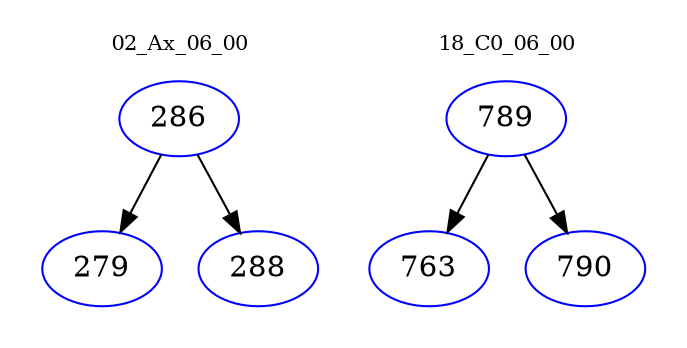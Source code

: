 digraph{
subgraph cluster_0 {
color = white
label = "02_Ax_06_00";
fontsize=10;
T0_286 [label="286", color="blue"]
T0_286 -> T0_279 [color="black"]
T0_279 [label="279", color="blue"]
T0_286 -> T0_288 [color="black"]
T0_288 [label="288", color="blue"]
}
subgraph cluster_1 {
color = white
label = "18_C0_06_00";
fontsize=10;
T1_789 [label="789", color="blue"]
T1_789 -> T1_763 [color="black"]
T1_763 [label="763", color="blue"]
T1_789 -> T1_790 [color="black"]
T1_790 [label="790", color="blue"]
}
}
